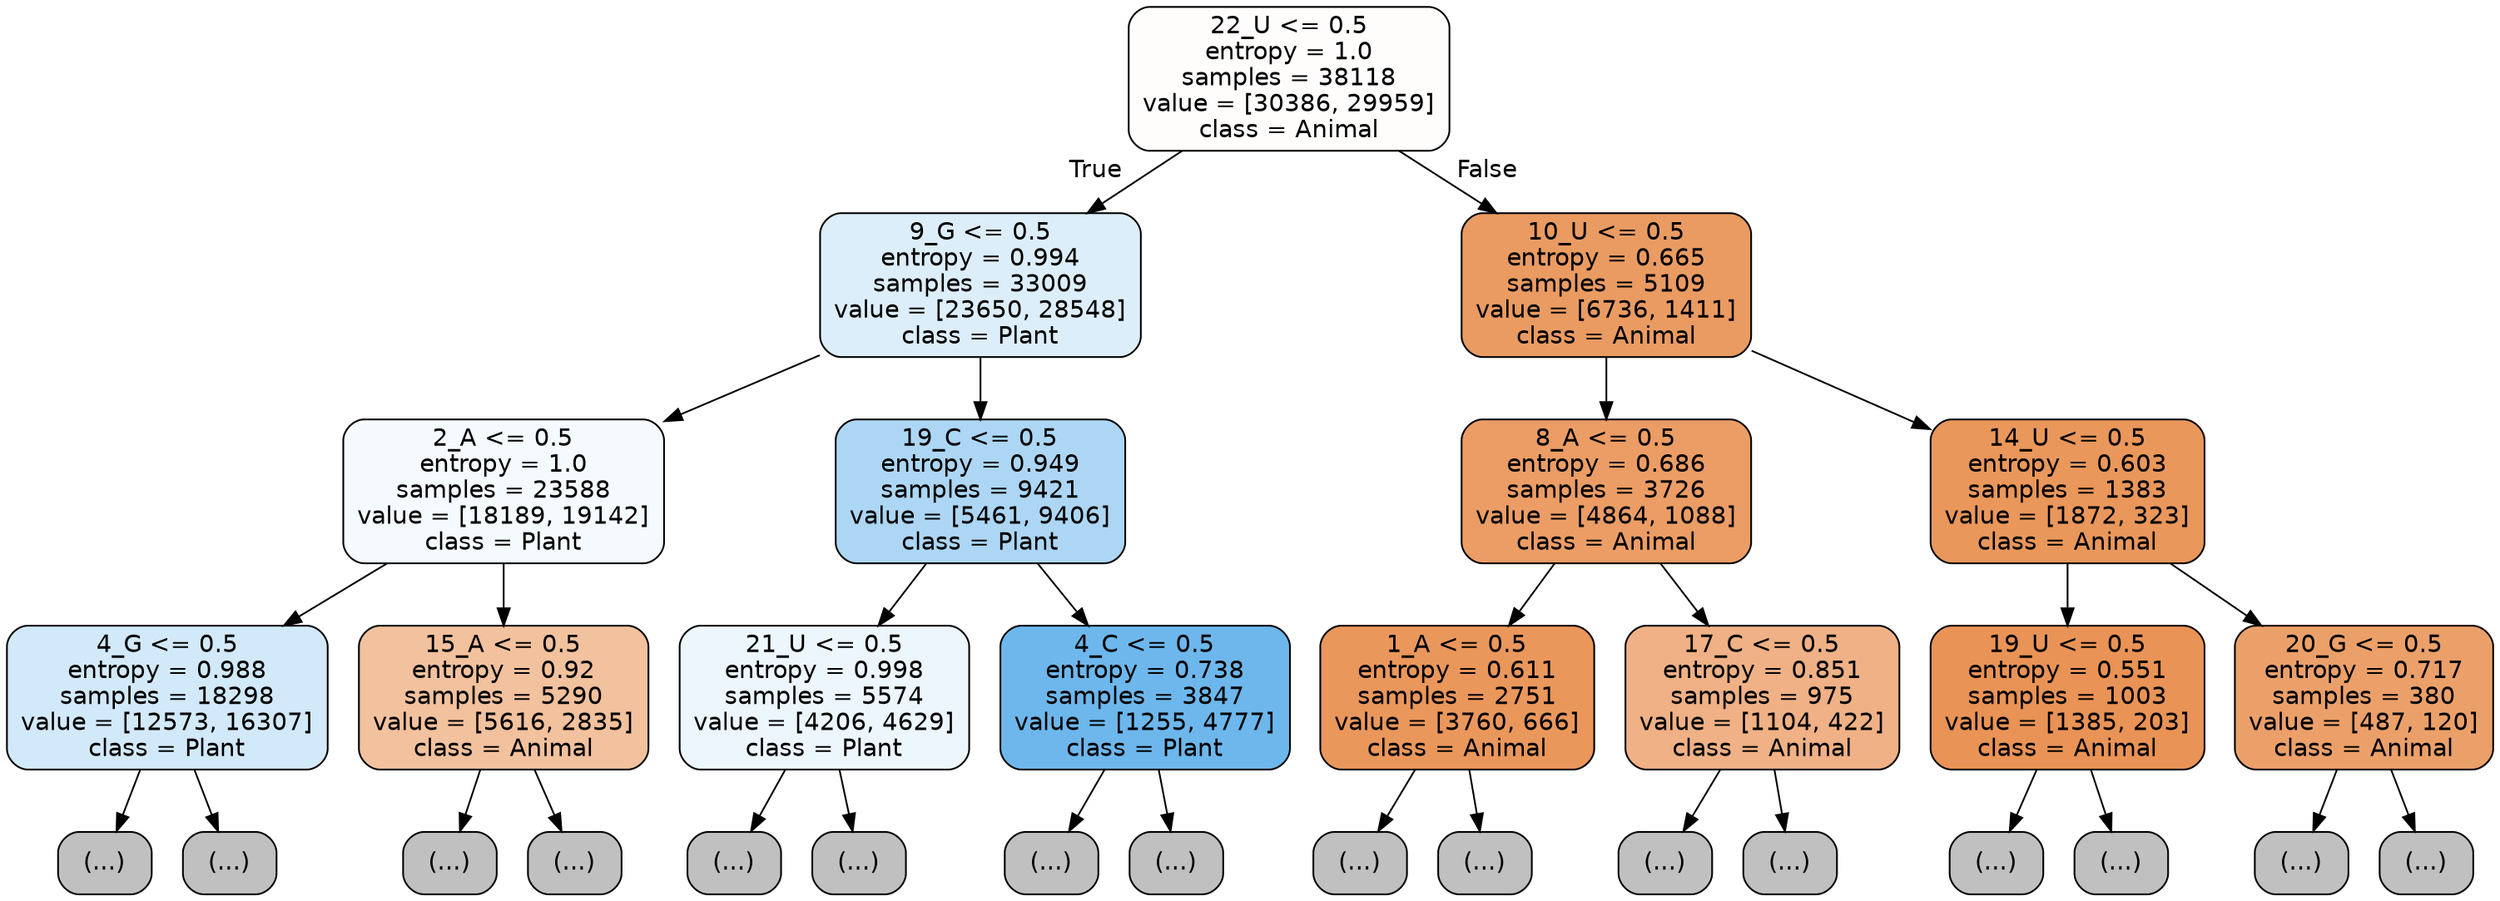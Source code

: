 digraph Tree {
node [shape=box, style="filled, rounded", color="black", fontname="helvetica"] ;
edge [fontname="helvetica"] ;
0 [label="22_U <= 0.5\nentropy = 1.0\nsamples = 38118\nvalue = [30386, 29959]\nclass = Animal", fillcolor="#fffdfc"] ;
1 [label="9_G <= 0.5\nentropy = 0.994\nsamples = 33009\nvalue = [23650, 28548]\nclass = Plant", fillcolor="#ddeefb"] ;
0 -> 1 [labeldistance=2.5, labelangle=45, headlabel="True"] ;
2 [label="2_A <= 0.5\nentropy = 1.0\nsamples = 23588\nvalue = [18189, 19142]\nclass = Plant", fillcolor="#f5fafe"] ;
1 -> 2 ;
3 [label="4_G <= 0.5\nentropy = 0.988\nsamples = 18298\nvalue = [12573, 16307]\nclass = Plant", fillcolor="#d2e9f9"] ;
2 -> 3 ;
4 [label="(...)", fillcolor="#C0C0C0"] ;
3 -> 4 ;
5709 [label="(...)", fillcolor="#C0C0C0"] ;
3 -> 5709 ;
8248 [label="15_A <= 0.5\nentropy = 0.92\nsamples = 5290\nvalue = [5616, 2835]\nclass = Animal", fillcolor="#f2c19d"] ;
2 -> 8248 ;
8249 [label="(...)", fillcolor="#C0C0C0"] ;
8248 -> 8249 ;
10336 [label="(...)", fillcolor="#C0C0C0"] ;
8248 -> 10336 ;
10963 [label="19_C <= 0.5\nentropy = 0.949\nsamples = 9421\nvalue = [5461, 9406]\nclass = Plant", fillcolor="#acd6f4"] ;
1 -> 10963 ;
10964 [label="21_U <= 0.5\nentropy = 0.998\nsamples = 5574\nvalue = [4206, 4629]\nclass = Plant", fillcolor="#edf6fd"] ;
10963 -> 10964 ;
10965 [label="(...)", fillcolor="#C0C0C0"] ;
10964 -> 10965 ;
13310 [label="(...)", fillcolor="#C0C0C0"] ;
10964 -> 13310 ;
13905 [label="4_C <= 0.5\nentropy = 0.738\nsamples = 3847\nvalue = [1255, 4777]\nclass = Plant", fillcolor="#6db7ec"] ;
10963 -> 13905 ;
13906 [label="(...)", fillcolor="#C0C0C0"] ;
13905 -> 13906 ;
14635 [label="(...)", fillcolor="#C0C0C0"] ;
13905 -> 14635 ;
14866 [label="10_U <= 0.5\nentropy = 0.665\nsamples = 5109\nvalue = [6736, 1411]\nclass = Animal", fillcolor="#ea9b62"] ;
0 -> 14866 [labeldistance=2.5, labelangle=-45, headlabel="False"] ;
14867 [label="8_A <= 0.5\nentropy = 0.686\nsamples = 3726\nvalue = [4864, 1088]\nclass = Animal", fillcolor="#eb9d65"] ;
14866 -> 14867 ;
14868 [label="1_A <= 0.5\nentropy = 0.611\nsamples = 2751\nvalue = [3760, 666]\nclass = Animal", fillcolor="#ea975c"] ;
14867 -> 14868 ;
14869 [label="(...)", fillcolor="#C0C0C0"] ;
14868 -> 14869 ;
15554 [label="(...)", fillcolor="#C0C0C0"] ;
14868 -> 15554 ;
15775 [label="17_C <= 0.5\nentropy = 0.851\nsamples = 975\nvalue = [1104, 422]\nclass = Animal", fillcolor="#efb185"] ;
14867 -> 15775 ;
15776 [label="(...)", fillcolor="#C0C0C0"] ;
15775 -> 15776 ;
16151 [label="(...)", fillcolor="#C0C0C0"] ;
15775 -> 16151 ;
16216 [label="14_U <= 0.5\nentropy = 0.603\nsamples = 1383\nvalue = [1872, 323]\nclass = Animal", fillcolor="#e9975b"] ;
14866 -> 16216 ;
16217 [label="19_U <= 0.5\nentropy = 0.551\nsamples = 1003\nvalue = [1385, 203]\nclass = Animal", fillcolor="#e99356"] ;
16216 -> 16217 ;
16218 [label="(...)", fillcolor="#C0C0C0"] ;
16217 -> 16218 ;
16505 [label="(...)", fillcolor="#C0C0C0"] ;
16217 -> 16505 ;
16578 [label="20_G <= 0.5\nentropy = 0.717\nsamples = 380\nvalue = [487, 120]\nclass = Animal", fillcolor="#eba06a"] ;
16216 -> 16578 ;
16579 [label="(...)", fillcolor="#C0C0C0"] ;
16578 -> 16579 ;
16722 [label="(...)", fillcolor="#C0C0C0"] ;
16578 -> 16722 ;
}